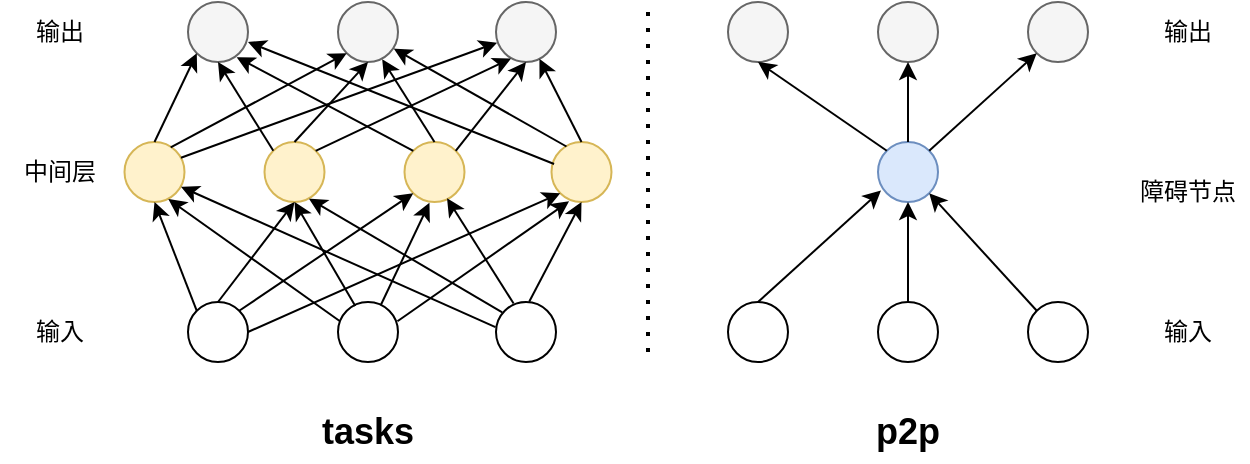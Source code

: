 <mxfile version="22.1.18" type="device">
  <diagram name="第 1 页" id="hv9KroKrv_OEBc8BJMPJ">
    <mxGraphModel dx="852" dy="553" grid="1" gridSize="10" guides="1" tooltips="1" connect="1" arrows="1" fold="1" page="1" pageScale="1" pageWidth="827" pageHeight="1169" math="0" shadow="0">
      <root>
        <mxCell id="0" />
        <mxCell id="1" parent="0" />
        <mxCell id="NPfGwEWd1vN2mzvzB372-1" value="" style="ellipse;whiteSpace=wrap;html=1;aspect=fixed;fillColor=#f5f5f5;fontColor=#333333;strokeColor=#666666;" parent="1" vertex="1">
          <mxGeometry x="230" y="160" width="30" height="30" as="geometry" />
        </mxCell>
        <mxCell id="NPfGwEWd1vN2mzvzB372-2" value="" style="ellipse;whiteSpace=wrap;html=1;aspect=fixed;fillColor=#f5f5f5;fontColor=#333333;strokeColor=#666666;" parent="1" vertex="1">
          <mxGeometry x="305" y="160" width="30" height="30" as="geometry" />
        </mxCell>
        <mxCell id="NPfGwEWd1vN2mzvzB372-3" value="" style="ellipse;whiteSpace=wrap;html=1;aspect=fixed;fillColor=#f5f5f5;fontColor=#333333;strokeColor=#666666;" parent="1" vertex="1">
          <mxGeometry x="384" y="160" width="30" height="30" as="geometry" />
        </mxCell>
        <mxCell id="NPfGwEWd1vN2mzvzB372-4" value="" style="ellipse;whiteSpace=wrap;html=1;aspect=fixed;fillColor=#fff2cc;strokeColor=#d6b656;" parent="1" vertex="1">
          <mxGeometry x="198.25" y="230" width="30" height="30" as="geometry" />
        </mxCell>
        <mxCell id="NPfGwEWd1vN2mzvzB372-5" value="" style="ellipse;whiteSpace=wrap;html=1;aspect=fixed;fillColor=#fff2cc;strokeColor=#d6b656;" parent="1" vertex="1">
          <mxGeometry x="268.25" y="230" width="30" height="30" as="geometry" />
        </mxCell>
        <mxCell id="NPfGwEWd1vN2mzvzB372-6" value="" style="ellipse;whiteSpace=wrap;html=1;aspect=fixed;fillColor=#fff2cc;strokeColor=#d6b656;" parent="1" vertex="1">
          <mxGeometry x="338.25" y="230" width="30" height="30" as="geometry" />
        </mxCell>
        <mxCell id="NPfGwEWd1vN2mzvzB372-7" value="" style="ellipse;whiteSpace=wrap;html=1;aspect=fixed;fillColor=#fff2cc;strokeColor=#d6b656;" parent="1" vertex="1">
          <mxGeometry x="411.75" y="230" width="30" height="30" as="geometry" />
        </mxCell>
        <mxCell id="NPfGwEWd1vN2mzvzB372-8" value="" style="ellipse;whiteSpace=wrap;html=1;aspect=fixed;" parent="1" vertex="1">
          <mxGeometry x="230" y="310" width="30" height="30" as="geometry" />
        </mxCell>
        <mxCell id="NPfGwEWd1vN2mzvzB372-9" value="" style="ellipse;whiteSpace=wrap;html=1;aspect=fixed;" parent="1" vertex="1">
          <mxGeometry x="305" y="310" width="30" height="30" as="geometry" />
        </mxCell>
        <mxCell id="NPfGwEWd1vN2mzvzB372-10" value="" style="ellipse;whiteSpace=wrap;html=1;aspect=fixed;" parent="1" vertex="1">
          <mxGeometry x="384" y="310" width="30" height="30" as="geometry" />
        </mxCell>
        <mxCell id="NPfGwEWd1vN2mzvzB372-11" value="" style="endArrow=classic;html=1;rounded=0;exitX=0;exitY=0;exitDx=0;exitDy=0;entryX=0.5;entryY=1;entryDx=0;entryDy=0;" parent="1" source="NPfGwEWd1vN2mzvzB372-8" target="NPfGwEWd1vN2mzvzB372-4" edge="1">
          <mxGeometry width="50" height="50" relative="1" as="geometry">
            <mxPoint x="110" y="360" as="sourcePoint" />
            <mxPoint x="160" y="310" as="targetPoint" />
          </mxGeometry>
        </mxCell>
        <mxCell id="NPfGwEWd1vN2mzvzB372-12" value="" style="endArrow=classic;html=1;rounded=0;exitX=0.5;exitY=0;exitDx=0;exitDy=0;entryX=0.5;entryY=1;entryDx=0;entryDy=0;" parent="1" source="NPfGwEWd1vN2mzvzB372-8" target="NPfGwEWd1vN2mzvzB372-5" edge="1">
          <mxGeometry width="50" height="50" relative="1" as="geometry">
            <mxPoint x="244" y="324" as="sourcePoint" />
            <mxPoint x="223" y="270" as="targetPoint" />
          </mxGeometry>
        </mxCell>
        <mxCell id="NPfGwEWd1vN2mzvzB372-13" value="" style="endArrow=classic;html=1;rounded=0;exitX=1;exitY=0;exitDx=0;exitDy=0;entryX=0;entryY=1;entryDx=0;entryDy=0;" parent="1" source="NPfGwEWd1vN2mzvzB372-8" target="NPfGwEWd1vN2mzvzB372-6" edge="1">
          <mxGeometry width="50" height="50" relative="1" as="geometry">
            <mxPoint x="255" y="320" as="sourcePoint" />
            <mxPoint x="293" y="270" as="targetPoint" />
          </mxGeometry>
        </mxCell>
        <mxCell id="NPfGwEWd1vN2mzvzB372-14" value="" style="endArrow=classic;html=1;rounded=0;exitX=1;exitY=0.5;exitDx=0;exitDy=0;entryX=0;entryY=1;entryDx=0;entryDy=0;" parent="1" source="NPfGwEWd1vN2mzvzB372-8" target="NPfGwEWd1vN2mzvzB372-7" edge="1">
          <mxGeometry width="50" height="50" relative="1" as="geometry">
            <mxPoint x="266" y="324" as="sourcePoint" />
            <mxPoint x="353" y="266" as="targetPoint" />
          </mxGeometry>
        </mxCell>
        <mxCell id="NPfGwEWd1vN2mzvzB372-15" value="" style="endArrow=classic;html=1;rounded=0;exitX=0.033;exitY=0.321;exitDx=0;exitDy=0;exitPerimeter=0;entryX=0.73;entryY=0.951;entryDx=0;entryDy=0;entryPerimeter=0;" parent="1" source="NPfGwEWd1vN2mzvzB372-9" target="NPfGwEWd1vN2mzvzB372-4" edge="1">
          <mxGeometry width="50" height="50" relative="1" as="geometry">
            <mxPoint x="310" y="320" as="sourcePoint" />
            <mxPoint x="220" y="260" as="targetPoint" />
          </mxGeometry>
        </mxCell>
        <mxCell id="NPfGwEWd1vN2mzvzB372-16" value="" style="endArrow=classic;html=1;rounded=0;entryX=0.5;entryY=1;entryDx=0;entryDy=0;exitX=0.288;exitY=0.067;exitDx=0;exitDy=0;exitPerimeter=0;" parent="1" source="NPfGwEWd1vN2mzvzB372-9" target="NPfGwEWd1vN2mzvzB372-5" edge="1">
          <mxGeometry width="50" height="50" relative="1" as="geometry">
            <mxPoint x="310" y="310" as="sourcePoint" />
            <mxPoint x="234" y="266" as="targetPoint" />
          </mxGeometry>
        </mxCell>
        <mxCell id="NPfGwEWd1vN2mzvzB372-17" value="" style="endArrow=classic;html=1;rounded=0;entryX=0.416;entryY=1.012;entryDx=0;entryDy=0;exitX=0.712;exitY=0.055;exitDx=0;exitDy=0;exitPerimeter=0;entryPerimeter=0;" parent="1" source="NPfGwEWd1vN2mzvzB372-9" target="NPfGwEWd1vN2mzvzB372-6" edge="1">
          <mxGeometry width="50" height="50" relative="1" as="geometry">
            <mxPoint x="322" y="323" as="sourcePoint" />
            <mxPoint x="293" y="270" as="targetPoint" />
          </mxGeometry>
        </mxCell>
        <mxCell id="NPfGwEWd1vN2mzvzB372-18" value="" style="endArrow=classic;html=1;rounded=0;entryX=0.293;entryY=0.988;entryDx=0;entryDy=0;exitX=0.991;exitY=0.321;exitDx=0;exitDy=0;exitPerimeter=0;entryPerimeter=0;" parent="1" source="NPfGwEWd1vN2mzvzB372-9" target="NPfGwEWd1vN2mzvzB372-7" edge="1">
          <mxGeometry width="50" height="50" relative="1" as="geometry">
            <mxPoint x="336" y="322" as="sourcePoint" />
            <mxPoint x="361" y="270" as="targetPoint" />
          </mxGeometry>
        </mxCell>
        <mxCell id="NPfGwEWd1vN2mzvzB372-19" value="" style="endArrow=classic;html=1;rounded=0;entryX=0.5;entryY=1;entryDx=0;entryDy=0;exitX=0.553;exitY=-0.004;exitDx=0;exitDy=0;exitPerimeter=0;" parent="1" source="NPfGwEWd1vN2mzvzB372-10" target="NPfGwEWd1vN2mzvzB372-7" edge="1">
          <mxGeometry width="50" height="50" relative="1" as="geometry">
            <mxPoint x="345" y="330" as="sourcePoint" />
            <mxPoint x="431" y="270" as="targetPoint" />
          </mxGeometry>
        </mxCell>
        <mxCell id="NPfGwEWd1vN2mzvzB372-20" value="" style="endArrow=classic;html=1;rounded=0;entryX=0.709;entryY=0.937;entryDx=0;entryDy=0;exitX=0.293;exitY=0.025;exitDx=0;exitDy=0;exitPerimeter=0;entryPerimeter=0;" parent="1" source="NPfGwEWd1vN2mzvzB372-10" target="NPfGwEWd1vN2mzvzB372-6" edge="1">
          <mxGeometry width="50" height="50" relative="1" as="geometry">
            <mxPoint x="411" y="320" as="sourcePoint" />
            <mxPoint x="437" y="270" as="targetPoint" />
          </mxGeometry>
        </mxCell>
        <mxCell id="NPfGwEWd1vN2mzvzB372-21" value="" style="endArrow=classic;html=1;rounded=0;entryX=0.741;entryY=0.944;entryDx=0;entryDy=0;exitX=0.104;exitY=0.172;exitDx=0;exitDy=0;exitPerimeter=0;entryPerimeter=0;" parent="1" source="NPfGwEWd1vN2mzvzB372-10" target="NPfGwEWd1vN2mzvzB372-5" edge="1">
          <mxGeometry width="50" height="50" relative="1" as="geometry">
            <mxPoint x="403" y="321" as="sourcePoint" />
            <mxPoint x="370" y="268" as="targetPoint" />
          </mxGeometry>
        </mxCell>
        <mxCell id="NPfGwEWd1vN2mzvzB372-22" value="" style="endArrow=classic;html=1;rounded=0;entryX=0.941;entryY=0.747;entryDx=0;entryDy=0;exitX=-0.009;exitY=0.418;exitDx=0;exitDy=0;exitPerimeter=0;entryPerimeter=0;" parent="1" source="NPfGwEWd1vN2mzvzB372-10" target="NPfGwEWd1vN2mzvzB372-4" edge="1">
          <mxGeometry width="50" height="50" relative="1" as="geometry">
            <mxPoint x="397" y="325" as="sourcePoint" />
            <mxPoint x="300" y="268" as="targetPoint" />
          </mxGeometry>
        </mxCell>
        <mxCell id="NPfGwEWd1vN2mzvzB372-23" value="" style="endArrow=classic;html=1;rounded=0;entryX=0;entryY=1;entryDx=0;entryDy=0;exitX=0.5;exitY=0;exitDx=0;exitDy=0;" parent="1" source="NPfGwEWd1vN2mzvzB372-4" target="NPfGwEWd1vN2mzvzB372-1" edge="1">
          <mxGeometry width="50" height="50" relative="1" as="geometry">
            <mxPoint x="180" y="230" as="sourcePoint" />
            <mxPoint x="230" y="180" as="targetPoint" />
          </mxGeometry>
        </mxCell>
        <mxCell id="NPfGwEWd1vN2mzvzB372-24" value="" style="endArrow=classic;html=1;rounded=0;entryX=0;entryY=1;entryDx=0;entryDy=0;exitX=0.77;exitY=0.089;exitDx=0;exitDy=0;exitPerimeter=0;" parent="1" source="NPfGwEWd1vN2mzvzB372-4" target="NPfGwEWd1vN2mzvzB372-2" edge="1">
          <mxGeometry width="50" height="50" relative="1" as="geometry">
            <mxPoint x="220" y="230" as="sourcePoint" />
            <mxPoint x="255" y="200" as="targetPoint" />
          </mxGeometry>
        </mxCell>
        <mxCell id="NPfGwEWd1vN2mzvzB372-25" value="" style="endArrow=classic;html=1;rounded=0;entryX=0.018;entryY=0.678;entryDx=0;entryDy=0;exitX=0.941;exitY=0.262;exitDx=0;exitDy=0;exitPerimeter=0;entryPerimeter=0;" parent="1" source="NPfGwEWd1vN2mzvzB372-4" target="NPfGwEWd1vN2mzvzB372-3" edge="1">
          <mxGeometry width="50" height="50" relative="1" as="geometry">
            <mxPoint x="229" y="240" as="sourcePoint" />
            <mxPoint x="330" y="200" as="targetPoint" />
          </mxGeometry>
        </mxCell>
        <mxCell id="NPfGwEWd1vN2mzvzB372-26" value="" style="endArrow=classic;html=1;rounded=0;entryX=0.5;entryY=1;entryDx=0;entryDy=0;exitX=0;exitY=0;exitDx=0;exitDy=0;" parent="1" source="NPfGwEWd1vN2mzvzB372-5" target="NPfGwEWd1vN2mzvzB372-1" edge="1">
          <mxGeometry width="50" height="50" relative="1" as="geometry">
            <mxPoint x="223" y="240" as="sourcePoint" />
            <mxPoint x="255" y="200" as="targetPoint" />
          </mxGeometry>
        </mxCell>
        <mxCell id="NPfGwEWd1vN2mzvzB372-27" value="" style="endArrow=classic;html=1;rounded=0;entryX=0.5;entryY=1;entryDx=0;entryDy=0;exitX=0.5;exitY=0;exitDx=0;exitDy=0;" parent="1" source="NPfGwEWd1vN2mzvzB372-5" target="NPfGwEWd1vN2mzvzB372-2" edge="1">
          <mxGeometry width="50" height="50" relative="1" as="geometry">
            <mxPoint x="283" y="244" as="sourcePoint" />
            <mxPoint x="260" y="200" as="targetPoint" />
          </mxGeometry>
        </mxCell>
        <mxCell id="NPfGwEWd1vN2mzvzB372-28" value="" style="endArrow=classic;html=1;rounded=0;entryX=0.252;entryY=0.94;entryDx=0;entryDy=0;exitX=1;exitY=0;exitDx=0;exitDy=0;entryPerimeter=0;" parent="1" source="NPfGwEWd1vN2mzvzB372-5" target="NPfGwEWd1vN2mzvzB372-3" edge="1">
          <mxGeometry width="50" height="50" relative="1" as="geometry">
            <mxPoint x="293" y="240" as="sourcePoint" />
            <mxPoint x="330" y="200" as="targetPoint" />
          </mxGeometry>
        </mxCell>
        <mxCell id="NPfGwEWd1vN2mzvzB372-29" value="" style="endArrow=classic;html=1;rounded=0;exitX=0;exitY=0;exitDx=0;exitDy=0;entryX=0.811;entryY=0.919;entryDx=0;entryDy=0;entryPerimeter=0;" parent="1" source="NPfGwEWd1vN2mzvzB372-6" target="NPfGwEWd1vN2mzvzB372-1" edge="1">
          <mxGeometry width="50" height="50" relative="1" as="geometry">
            <mxPoint x="304" y="244" as="sourcePoint" />
            <mxPoint x="260" y="190" as="targetPoint" />
          </mxGeometry>
        </mxCell>
        <mxCell id="NPfGwEWd1vN2mzvzB372-30" value="" style="endArrow=classic;html=1;rounded=0;exitX=0.5;exitY=0;exitDx=0;exitDy=0;entryX=0.736;entryY=0.955;entryDx=0;entryDy=0;entryPerimeter=0;" parent="1" source="NPfGwEWd1vN2mzvzB372-6" target="NPfGwEWd1vN2mzvzB372-2" edge="1">
          <mxGeometry width="50" height="50" relative="1" as="geometry">
            <mxPoint x="353" y="244" as="sourcePoint" />
            <mxPoint x="267" y="195" as="targetPoint" />
          </mxGeometry>
        </mxCell>
        <mxCell id="NPfGwEWd1vN2mzvzB372-31" value="" style="endArrow=classic;html=1;rounded=0;exitX=1;exitY=0;exitDx=0;exitDy=0;entryX=0.5;entryY=1;entryDx=0;entryDy=0;" parent="1" source="NPfGwEWd1vN2mzvzB372-6" target="NPfGwEWd1vN2mzvzB372-3" edge="1">
          <mxGeometry width="50" height="50" relative="1" as="geometry">
            <mxPoint x="363" y="240" as="sourcePoint" />
            <mxPoint x="337" y="199" as="targetPoint" />
          </mxGeometry>
        </mxCell>
        <mxCell id="NPfGwEWd1vN2mzvzB372-32" value="" style="endArrow=classic;html=1;rounded=0;exitX=0.5;exitY=0;exitDx=0;exitDy=0;" parent="1" source="NPfGwEWd1vN2mzvzB372-7" target="NPfGwEWd1vN2mzvzB372-3" edge="1">
          <mxGeometry width="50" height="50" relative="1" as="geometry">
            <mxPoint x="374" y="244" as="sourcePoint" />
            <mxPoint x="409" y="200" as="targetPoint" />
          </mxGeometry>
        </mxCell>
        <mxCell id="NPfGwEWd1vN2mzvzB372-33" value="" style="endArrow=classic;html=1;rounded=0;exitX=0.249;exitY=0.075;exitDx=0;exitDy=0;exitPerimeter=0;entryX=0.928;entryY=0.777;entryDx=0;entryDy=0;entryPerimeter=0;" parent="1" source="NPfGwEWd1vN2mzvzB372-7" target="NPfGwEWd1vN2mzvzB372-2" edge="1">
          <mxGeometry width="50" height="50" relative="1" as="geometry">
            <mxPoint x="437" y="240" as="sourcePoint" />
            <mxPoint x="416" y="198" as="targetPoint" />
          </mxGeometry>
        </mxCell>
        <mxCell id="NPfGwEWd1vN2mzvzB372-34" value="" style="endArrow=classic;html=1;rounded=0;exitX=0.043;exitY=0.366;exitDx=0;exitDy=0;exitPerimeter=0;" parent="1" source="NPfGwEWd1vN2mzvzB372-7" edge="1">
          <mxGeometry width="50" height="50" relative="1" as="geometry">
            <mxPoint x="429" y="242" as="sourcePoint" />
            <mxPoint x="260" y="180" as="targetPoint" />
          </mxGeometry>
        </mxCell>
        <mxCell id="NPfGwEWd1vN2mzvzB372-35" value="输入" style="text;html=1;strokeColor=none;fillColor=none;align=center;verticalAlign=middle;whiteSpace=wrap;rounded=0;" parent="1" vertex="1">
          <mxGeometry x="136" y="310" width="60" height="30" as="geometry" />
        </mxCell>
        <mxCell id="NPfGwEWd1vN2mzvzB372-36" value="中间层" style="text;html=1;strokeColor=none;fillColor=none;align=center;verticalAlign=middle;whiteSpace=wrap;rounded=0;" parent="1" vertex="1">
          <mxGeometry x="136" y="230" width="60" height="30" as="geometry" />
        </mxCell>
        <mxCell id="NPfGwEWd1vN2mzvzB372-37" value="输出" style="text;html=1;strokeColor=none;fillColor=none;align=center;verticalAlign=middle;whiteSpace=wrap;rounded=0;" parent="1" vertex="1">
          <mxGeometry x="136" y="160" width="60" height="30" as="geometry" />
        </mxCell>
        <mxCell id="NPfGwEWd1vN2mzvzB372-40" value="&lt;font style=&quot;font-size: 18px;&quot;&gt;&lt;b&gt;tasks&lt;/b&gt;&lt;/font&gt;" style="text;html=1;strokeColor=none;fillColor=none;align=center;verticalAlign=middle;whiteSpace=wrap;rounded=0;" parent="1" vertex="1">
          <mxGeometry x="290" y="360" width="60" height="30" as="geometry" />
        </mxCell>
        <mxCell id="NPfGwEWd1vN2mzvzB372-41" value="" style="ellipse;whiteSpace=wrap;html=1;aspect=fixed;" parent="1" vertex="1">
          <mxGeometry x="500" y="310" width="30" height="30" as="geometry" />
        </mxCell>
        <mxCell id="NPfGwEWd1vN2mzvzB372-42" value="" style="ellipse;whiteSpace=wrap;html=1;aspect=fixed;" parent="1" vertex="1">
          <mxGeometry x="575" y="310" width="30" height="30" as="geometry" />
        </mxCell>
        <mxCell id="NPfGwEWd1vN2mzvzB372-43" value="" style="ellipse;whiteSpace=wrap;html=1;aspect=fixed;" parent="1" vertex="1">
          <mxGeometry x="650" y="310" width="30" height="30" as="geometry" />
        </mxCell>
        <mxCell id="NPfGwEWd1vN2mzvzB372-44" value="" style="endArrow=none;dashed=1;html=1;dashPattern=1 3;strokeWidth=2;rounded=0;" parent="1" edge="1">
          <mxGeometry width="50" height="50" relative="1" as="geometry">
            <mxPoint x="460" y="335" as="sourcePoint" />
            <mxPoint x="460" y="165" as="targetPoint" />
          </mxGeometry>
        </mxCell>
        <mxCell id="NPfGwEWd1vN2mzvzB372-45" value="" style="ellipse;whiteSpace=wrap;html=1;aspect=fixed;fillColor=#f5f5f5;fontColor=#333333;strokeColor=#666666;" parent="1" vertex="1">
          <mxGeometry x="500" y="160" width="30" height="30" as="geometry" />
        </mxCell>
        <mxCell id="NPfGwEWd1vN2mzvzB372-46" value="" style="ellipse;whiteSpace=wrap;html=1;aspect=fixed;fillColor=#f5f5f5;fontColor=#333333;strokeColor=#666666;" parent="1" vertex="1">
          <mxGeometry x="575" y="160" width="30" height="30" as="geometry" />
        </mxCell>
        <mxCell id="NPfGwEWd1vN2mzvzB372-47" value="" style="ellipse;whiteSpace=wrap;html=1;aspect=fixed;fillColor=#f5f5f5;fontColor=#333333;strokeColor=#666666;" parent="1" vertex="1">
          <mxGeometry x="650" y="160" width="30" height="30" as="geometry" />
        </mxCell>
        <mxCell id="NPfGwEWd1vN2mzvzB372-48" value="" style="ellipse;whiteSpace=wrap;html=1;aspect=fixed;fillColor=#dae8fc;strokeColor=#6c8ebf;" parent="1" vertex="1">
          <mxGeometry x="575" y="230" width="30" height="30" as="geometry" />
        </mxCell>
        <mxCell id="NPfGwEWd1vN2mzvzB372-49" value="" style="endArrow=classic;html=1;rounded=0;entryX=0.05;entryY=0.808;entryDx=0;entryDy=0;entryPerimeter=0;exitX=0.5;exitY=0;exitDx=0;exitDy=0;" parent="1" source="NPfGwEWd1vN2mzvzB372-41" target="NPfGwEWd1vN2mzvzB372-48" edge="1">
          <mxGeometry width="50" height="50" relative="1" as="geometry">
            <mxPoint x="490" y="410" as="sourcePoint" />
            <mxPoint x="540" y="360" as="targetPoint" />
          </mxGeometry>
        </mxCell>
        <mxCell id="NPfGwEWd1vN2mzvzB372-50" value="" style="endArrow=classic;html=1;rounded=0;entryX=0.5;entryY=1;entryDx=0;entryDy=0;exitX=0.5;exitY=0;exitDx=0;exitDy=0;" parent="1" source="NPfGwEWd1vN2mzvzB372-42" target="NPfGwEWd1vN2mzvzB372-48" edge="1">
          <mxGeometry width="50" height="50" relative="1" as="geometry">
            <mxPoint x="525" y="320" as="sourcePoint" />
            <mxPoint x="587" y="274" as="targetPoint" />
          </mxGeometry>
        </mxCell>
        <mxCell id="NPfGwEWd1vN2mzvzB372-51" value="" style="endArrow=classic;html=1;rounded=0;entryX=1;entryY=1;entryDx=0;entryDy=0;exitX=0;exitY=0;exitDx=0;exitDy=0;" parent="1" source="NPfGwEWd1vN2mzvzB372-43" target="NPfGwEWd1vN2mzvzB372-48" edge="1">
          <mxGeometry width="50" height="50" relative="1" as="geometry">
            <mxPoint x="600" y="320" as="sourcePoint" />
            <mxPoint x="600" y="280" as="targetPoint" />
          </mxGeometry>
        </mxCell>
        <mxCell id="NPfGwEWd1vN2mzvzB372-52" value="" style="endArrow=classic;html=1;rounded=0;entryX=0;entryY=1;entryDx=0;entryDy=0;exitX=1;exitY=0;exitDx=0;exitDy=0;" parent="1" source="NPfGwEWd1vN2mzvzB372-48" target="NPfGwEWd1vN2mzvzB372-47" edge="1">
          <mxGeometry width="50" height="50" relative="1" as="geometry">
            <mxPoint x="664" y="324" as="sourcePoint" />
            <mxPoint x="611" y="276" as="targetPoint" />
          </mxGeometry>
        </mxCell>
        <mxCell id="NPfGwEWd1vN2mzvzB372-53" value="" style="endArrow=classic;html=1;rounded=0;entryX=0.5;entryY=1;entryDx=0;entryDy=0;exitX=0.5;exitY=0;exitDx=0;exitDy=0;" parent="1" source="NPfGwEWd1vN2mzvzB372-48" target="NPfGwEWd1vN2mzvzB372-46" edge="1">
          <mxGeometry width="50" height="50" relative="1" as="geometry">
            <mxPoint x="611" y="254" as="sourcePoint" />
            <mxPoint x="664" y="196" as="targetPoint" />
          </mxGeometry>
        </mxCell>
        <mxCell id="NPfGwEWd1vN2mzvzB372-54" value="" style="endArrow=classic;html=1;rounded=0;entryX=0.5;entryY=1;entryDx=0;entryDy=0;exitX=0;exitY=0;exitDx=0;exitDy=0;" parent="1" source="NPfGwEWd1vN2mzvzB372-48" target="NPfGwEWd1vN2mzvzB372-45" edge="1">
          <mxGeometry width="50" height="50" relative="1" as="geometry">
            <mxPoint x="600" y="250" as="sourcePoint" />
            <mxPoint x="600" y="200" as="targetPoint" />
          </mxGeometry>
        </mxCell>
        <mxCell id="NPfGwEWd1vN2mzvzB372-55" value="&lt;span style=&quot;font-size: 18px;&quot;&gt;&lt;b&gt;p2p&lt;/b&gt;&lt;/span&gt;" style="text;html=1;strokeColor=none;fillColor=none;align=center;verticalAlign=middle;whiteSpace=wrap;rounded=0;" parent="1" vertex="1">
          <mxGeometry x="560" y="360" width="60" height="30" as="geometry" />
        </mxCell>
        <mxCell id="NPfGwEWd1vN2mzvzB372-56" value="输入" style="text;html=1;strokeColor=none;fillColor=none;align=center;verticalAlign=middle;whiteSpace=wrap;rounded=0;" parent="1" vertex="1">
          <mxGeometry x="700" y="310" width="60" height="30" as="geometry" />
        </mxCell>
        <mxCell id="NPfGwEWd1vN2mzvzB372-57" value="障碍节点" style="text;html=1;strokeColor=none;fillColor=none;align=center;verticalAlign=middle;whiteSpace=wrap;rounded=0;" parent="1" vertex="1">
          <mxGeometry x="700" y="240" width="60" height="30" as="geometry" />
        </mxCell>
        <mxCell id="NPfGwEWd1vN2mzvzB372-58" value="输出" style="text;html=1;strokeColor=none;fillColor=none;align=center;verticalAlign=middle;whiteSpace=wrap;rounded=0;" parent="1" vertex="1">
          <mxGeometry x="700" y="160" width="60" height="30" as="geometry" />
        </mxCell>
      </root>
    </mxGraphModel>
  </diagram>
</mxfile>
